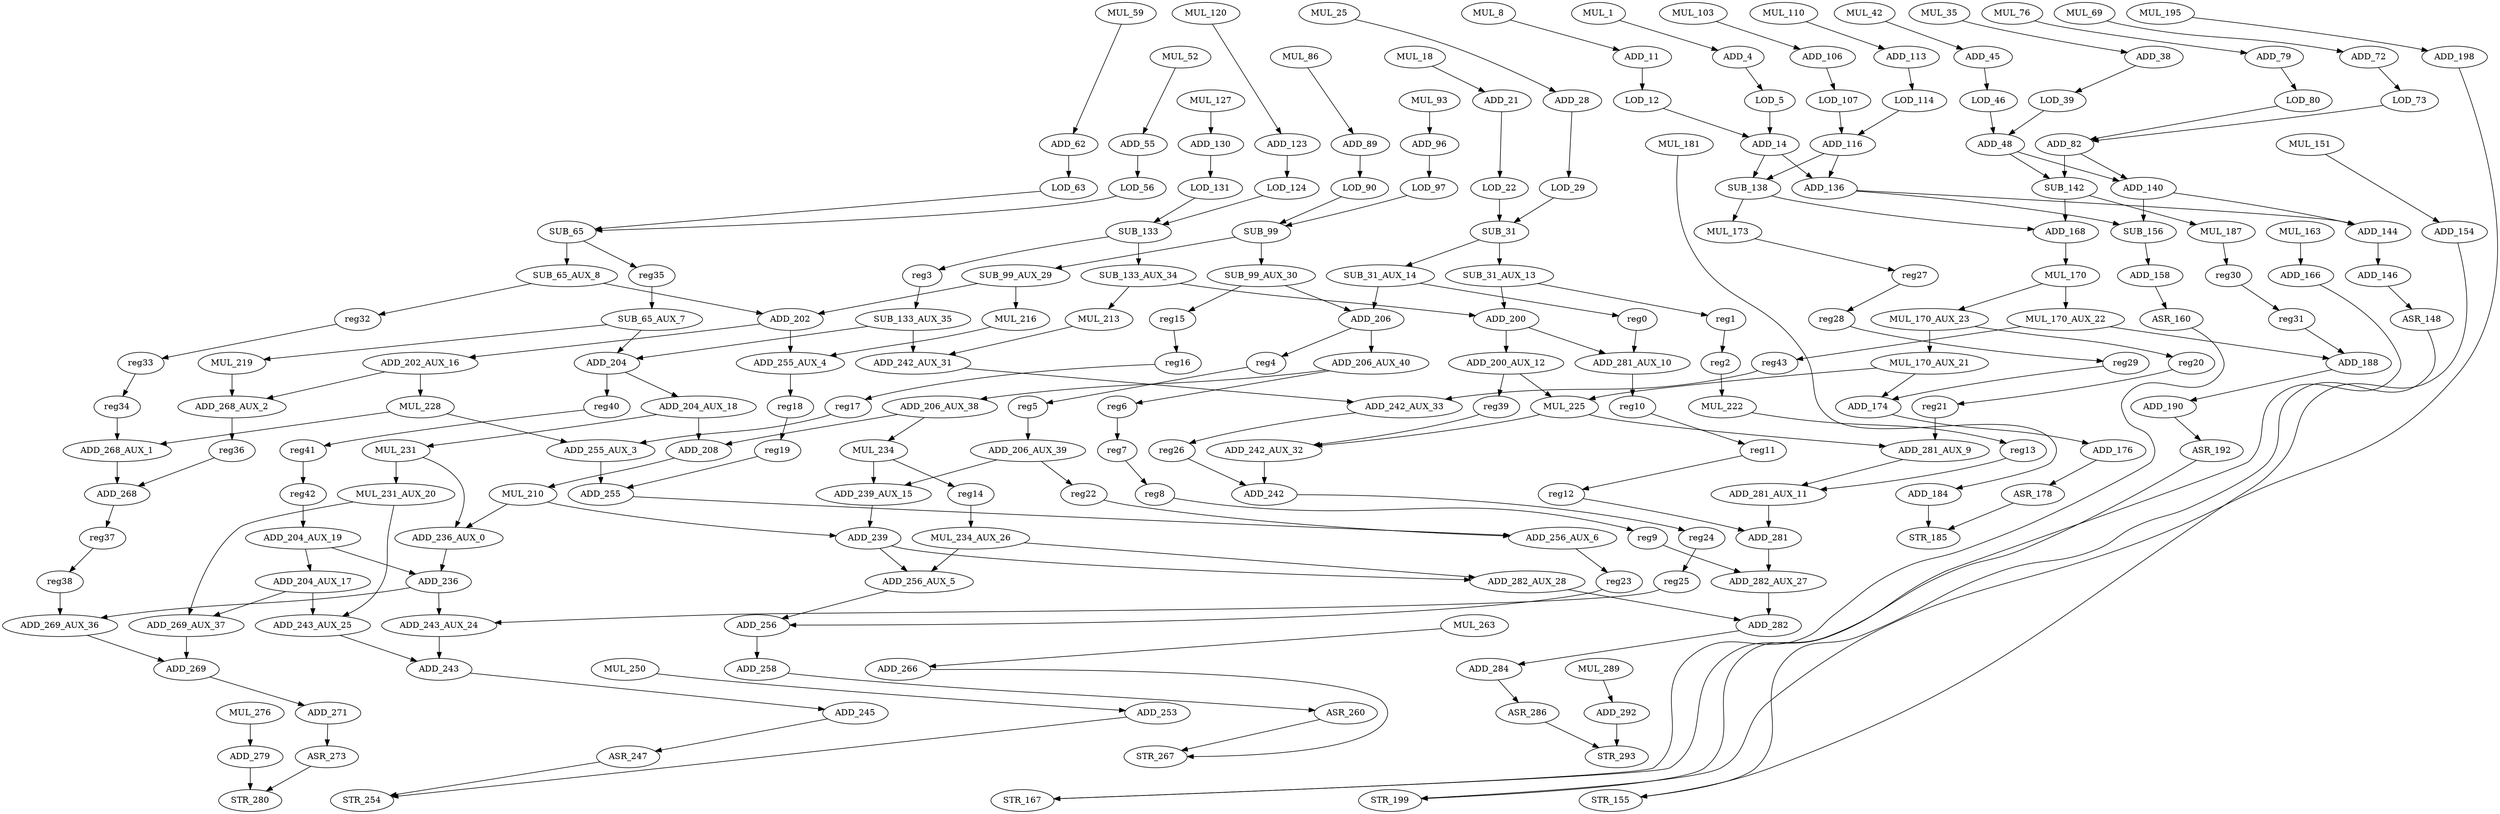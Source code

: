 digraph G {
    ADD_190;
    ASR_192;
    SUB_138;
    MUL_173;
    ADD_168;
    MUL_228;
    ADD_255_AUX_3;
    ADD_268_AUX_1;
    ADD_239_AUX_15;
    ADD_239;
    ADD_271;
    ASR_273;
    LOD_131;
    SUB_133;
    ADD_279;
    STR_280;
    ADD_255_AUX_4;
    reg18;
    ADD_256_AUX_5;
    ADD_282_AUX_28;
    LOD_12;
    ADD_14;
    ADD_284;
    ASR_286;
    SUB_133_AUX_34;
    MUL_213;
    ADD_200;
    ADD_206;
    ADD_206_AUX_40;
    reg4;
    ADD_292;
    STR_293;
    MUL_187;
    reg30;
    MUL_69;
    ADD_72;
    ADD_253;
    STR_254;
    SUB_156;
    ADD_158;
    ADD_106;
    LOD_107;
    MUL_263;
    ADD_266;
    ADD_204_AUX_18;
    ADD_208;
    MUL_231;
    SUB_133_AUX_35;
    ADD_242_AUX_31;
    ADD_204;
    SUB_31_AUX_13;
    reg1;
    LOD_63;
    SUB_65;
    MUL_225;
    ADD_242_AUX_32;
    ADD_281_AUX_9;
    ADD_28;
    LOD_29;
    ADD_202_AUX_16;
    ADD_268_AUX_2;
    ADD_146;
    ASR_148;
    SUB_99;
    SUB_99_AUX_29;
    SUB_99_AUX_30;
    MUL_25;
    ASR_260;
    STR_267;
    MUL_222;
    reg13;
    ADD_268;
    reg37;
    MUL_234;
    reg14;
    ADD_281_AUX_10;
    reg10;
    ADD_281_AUX_11;
    ADD_136;
    ADD_144;
    MUL_93;
    ADD_96;
    ADD_206_AUX_38;
    reg6;
    ADD_242;
    reg24;
    ADD_200_AUX_12;
    MUL_210;
    ADD_243_AUX_24;
    ADD_243;
    reg40;
    ADD_236_AUX_0;
    ADD_245;
    ASR_247;
    MUL_216;
    MUL_18;
    ADD_21;
    MUL_120;
    ADD_123;
    ADD_282;
    ADD_62;
    ASR_160;
    MUL_276;
    SUB_65_AUX_7;
    MUL_219;
    LOD_46;
    ADD_48;
    reg15;
    ADD_255;
    ADD_256_AUX_6;
    MUL_163;
    ADD_166;
    ADD_269;
    MUL_110;
    ADD_113;
    MUL_86;
    ADD_89;
    ADD_198;
    STR_199;
    ADD_184;
    STR_185;
    MUL_234_AUX_26;
    LOD_90;
    ADD_204_AUX_19;
    ADD_236;
    ADD_204_AUX_17;
    MUL_195;
    ADD_174;
    ADD_176;
    MUL_151;
    ADD_154;
    ASR_178;
    ADD_206_AUX_39;
    reg22;
    STR_167;
    MUL_170;
    MUL_170_AUX_23;
    MUL_170_AUX_22;
    MUL_231_AUX_20;
    LOD_97;
    MUL_127;
    ADD_130;
    ADD_269_AUX_36;
    SUB_142;
    ADD_140;
    ADD_282_AUX_27;
    ADD_82;
    reg3;
    LOD_80;
    ADD_243_AUX_25;
    MUL_42;
    ADD_45;
    ADD_269_AUX_37;
    ADD_116;
    ADD_242_AUX_33;
    reg26;
    reg23;
    SUB_31;
    ADD_202;
    ADD_4;
    LOD_5;
    LOD_39;
    MUL_52;
    ADD_55;
    LOD_124;
    MUL_289;
    SUB_65_AUX_8;
    reg32;
    ADD_256;
    MUL_59;
    STR_155;
    LOD_73;
    MUL_76;
    ADD_79;
    LOD_22;
    reg36;
    ADD_281;
    MUL_250;
    MUL_8;
    ADD_11;
    SUB_31_AUX_14;
    ADD_258;
    ADD_38;
    MUL_170_AUX_21;
    reg20;
    reg27;
    ADD_188;
    reg39;
    LOD_114;
    MUL_35;
    LOD_56;
    reg0;
    reg43;
    MUL_181;
    MUL_1;
    reg35;
    MUL_103;
    reg16;
    reg17;
    reg38;
    reg28;
    reg29;
    reg25;
    reg7;
    reg8;
    reg9;
    reg21;
    reg41;
    reg42;
    reg5;
    reg2;
    reg11;
    reg12;
    reg19;
    reg33;
    reg34;
    reg31;
    ADD_190 -> ASR_192 [weight=0];
    ASR_192 -> STR_199 [weight=0];
    SUB_138 -> MUL_173 [weight=0];
    SUB_138 -> ADD_168 [weight=0];
    MUL_173 -> reg27 [weight=0];
    ADD_168 -> MUL_170 [weight=5];
    MUL_228 -> ADD_255_AUX_3 [weight=0];
    MUL_228 -> ADD_268_AUX_1 [weight=0];
    ADD_255_AUX_3 -> ADD_255 [weight=7];
    ADD_268_AUX_1 -> ADD_268 [weight=1];
    ADD_239_AUX_15 -> ADD_239 [weight=0];
    ADD_239 -> ADD_256_AUX_5 [weight=5];
    ADD_239 -> ADD_282_AUX_28 [weight=0];
    ADD_271 -> ASR_273 [weight=0];
    ASR_273 -> STR_280 [weight=0];
    LOD_131 -> SUB_133 [weight=0];
    SUB_133 -> reg3 [weight=0];
    SUB_133 -> SUB_133_AUX_34 [weight=7];
    ADD_279 -> STR_280 [weight=1];
    ADD_255_AUX_4 -> reg18 [weight=10];
    reg18 -> reg19 [weight=0];
    ADD_256_AUX_5 -> ADD_256 [weight=0];
    ADD_282_AUX_28 -> ADD_282 [weight=2];
    LOD_12 -> ADD_14 [weight=0];
    ADD_14 -> ADD_136 [weight=3];
    ADD_14 -> SUB_138 [weight=0];
    ADD_284 -> ASR_286 [weight=0];
    ASR_286 -> STR_293 [weight=0];
    SUB_133_AUX_34 -> MUL_213 [weight=0];
    SUB_133_AUX_34 -> ADD_200 [weight=0];
    MUL_213 -> ADD_242_AUX_31 [weight=0];
    ADD_200 -> ADD_281_AUX_10 [weight=2];
    ADD_200 -> ADD_200_AUX_12 [weight=6];
    ADD_206 -> ADD_206_AUX_40 [weight=6];
    ADD_206 -> reg4 [weight=0];
    ADD_206_AUX_40 -> ADD_206_AUX_38 [weight=0];
    ADD_206_AUX_40 -> reg6 [weight=0];
    reg4 -> reg5 [weight=0];
    ADD_292 -> STR_293 [weight=1];
    MUL_187 -> reg30 [weight=0];
    reg30 -> reg31 [weight=0];
    MUL_69 -> ADD_72 [weight=0];
    ADD_72 -> LOD_73 [weight=0];
    ADD_253 -> STR_254 [weight=0];
    SUB_156 -> ADD_158 [weight=0];
    ADD_158 -> ASR_160 [weight=0];
    ADD_106 -> LOD_107 [weight=0];
    LOD_107 -> ADD_116 [weight=5];
    MUL_263 -> ADD_266 [weight=0];
    ADD_266 -> STR_267 [weight=0];
    ADD_204_AUX_18 -> ADD_208 [weight=4];
    ADD_204_AUX_18 -> MUL_231 [weight=0];
    ADD_208 -> MUL_210 [weight=1];
    MUL_231 -> ADD_236_AUX_0 [weight=0];
    MUL_231 -> MUL_231_AUX_20 [weight=3];
    SUB_133_AUX_35 -> ADD_242_AUX_31 [weight=3];
    SUB_133_AUX_35 -> ADD_204 [weight=0];
    ADD_242_AUX_31 -> ADD_242_AUX_33 [weight=0];
    ADD_204 -> ADD_204_AUX_18 [weight=1];
    ADD_204 -> reg40 [weight=10];
    SUB_31_AUX_13 -> ADD_200 [weight=0];
    SUB_31_AUX_13 -> reg1 [weight=0];
    reg1 -> reg2 [weight=0];
    LOD_63 -> SUB_65 [weight=0];
    SUB_65 -> SUB_65_AUX_8 [weight=5];
    SUB_65 -> reg35 [weight=1];
    MUL_225 -> ADD_242_AUX_32 [weight=0];
    MUL_225 -> ADD_281_AUX_9 [weight=0];
    ADD_242_AUX_32 -> ADD_242 [weight=6];
    ADD_281_AUX_9 -> ADD_281_AUX_11 [weight=0];
    ADD_28 -> LOD_29 [weight=0];
    LOD_29 -> SUB_31 [weight=3];
    ADD_202_AUX_16 -> MUL_228 [weight=2];
    ADD_202_AUX_16 -> ADD_268_AUX_2 [weight=0];
    ADD_268_AUX_2 -> reg36 [weight=5];
    ADD_146 -> ASR_148 [weight=0];
    ASR_148 -> STR_155 [weight=0];
    SUB_99 -> SUB_99_AUX_29 [weight=3];
    SUB_99 -> SUB_99_AUX_30 [weight=5];
    SUB_99_AUX_29 -> MUL_216 [weight=1];
    SUB_99_AUX_29 -> ADD_202 [weight=0];
    SUB_99_AUX_30 -> reg15 [weight=0];
    SUB_99_AUX_30 -> ADD_206 [weight=0];
    MUL_25 -> ADD_28 [weight=0];
    ASR_260 -> STR_267 [weight=0];
    MUL_222 -> reg13 [weight=0];
    reg13 -> ADD_281_AUX_11 [weight=0];
    ADD_268 -> reg37 [weight=0];
    reg37 -> reg38 [weight=0];
    MUL_234 -> reg14 [weight=0];
    MUL_234 -> ADD_239_AUX_15 [weight=1];
    reg14 -> MUL_234_AUX_26 [weight=1];
    ADD_281_AUX_10 -> reg10 [weight=9];
    reg10 -> reg11 [weight=0];
    ADD_281_AUX_11 -> ADD_281 [weight=11];
    ADD_136 -> ADD_144 [weight=0];
    ADD_136 -> SUB_156 [weight=0];
    ADD_144 -> ADD_146 [weight=5];
    MUL_93 -> ADD_96 [weight=1];
    ADD_96 -> LOD_97 [weight=0];
    ADD_206_AUX_38 -> ADD_208 [weight=0];
    ADD_206_AUX_38 -> MUL_234 [weight=0];
    reg6 -> reg7 [weight=2];
    ADD_242 -> reg24 [weight=0];
    reg24 -> reg25 [weight=0];
    ADD_200_AUX_12 -> MUL_225 [weight=2];
    ADD_200_AUX_12 -> reg39 [weight=0];
    MUL_210 -> ADD_236_AUX_0 [weight=0];
    MUL_210 -> ADD_239 [weight=0];
    ADD_243_AUX_24 -> ADD_243 [weight=3];
    ADD_243 -> ADD_245 [weight=0];
    reg40 -> reg41 [weight=0];
    ADD_236_AUX_0 -> ADD_236 [weight=1];
    ADD_245 -> ASR_247 [weight=0];
    ASR_247 -> STR_254 [weight=0];
    MUL_216 -> ADD_255_AUX_4 [weight=0];
    MUL_18 -> ADD_21 [weight=0];
    ADD_21 -> LOD_22 [weight=0];
    MUL_120 -> ADD_123 [weight=0];
    ADD_123 -> LOD_124 [weight=0];
    ADD_282 -> ADD_284 [weight=0];
    ADD_62 -> LOD_63 [weight=1];
    ASR_160 -> STR_167 [weight=0];
    MUL_276 -> ADD_279 [weight=2];
    SUB_65_AUX_7 -> MUL_219 [weight=0];
    SUB_65_AUX_7 -> ADD_204 [weight=0];
    MUL_219 -> ADD_268_AUX_2 [weight=3];
    LOD_46 -> ADD_48 [weight=4];
    ADD_48 -> SUB_142 [weight=1];
    ADD_48 -> ADD_140 [weight=0];
    reg15 -> reg16 [weight=0];
    ADD_255 -> ADD_256_AUX_6 [weight=0];
    ADD_256_AUX_6 -> reg23 [weight=1];
    MUL_163 -> ADD_166 [weight=0];
    ADD_166 -> STR_167 [weight=0];
    ADD_269 -> ADD_271 [weight=0];
    MUL_110 -> ADD_113 [weight=0];
    ADD_113 -> LOD_114 [weight=0];
    MUL_86 -> ADD_89 [weight=0];
    ADD_89 -> LOD_90 [weight=0];
    ADD_198 -> STR_199 [weight=0];
    ADD_184 -> STR_185 [weight=1];
    MUL_234_AUX_26 -> ADD_282_AUX_28 [weight=0];
    MUL_234_AUX_26 -> ADD_256_AUX_5 [weight=5];
    LOD_90 -> SUB_99 [weight=0];
    ADD_204_AUX_19 -> ADD_236 [weight=1];
    ADD_204_AUX_19 -> ADD_204_AUX_17 [weight=0];
    ADD_236 -> ADD_269_AUX_36 [weight=0];
    ADD_236 -> ADD_243_AUX_24 [weight=0];
    ADD_204_AUX_17 -> ADD_243_AUX_25 [weight=2];
    ADD_204_AUX_17 -> ADD_269_AUX_37 [weight=0];
    MUL_195 -> ADD_198 [weight=0];
    ADD_174 -> ADD_176 [weight=4];
    ADD_176 -> ASR_178 [weight=0];
    MUL_151 -> ADD_154 [weight=0];
    ADD_154 -> STR_155 [weight=0];
    ASR_178 -> STR_185 [weight=0];
    ADD_206_AUX_39 -> reg22 [weight=0];
    ADD_206_AUX_39 -> ADD_239_AUX_15 [weight=0];
    reg22 -> ADD_256_AUX_6 [weight=0];
    MUL_170 -> MUL_170_AUX_23 [weight=0];
    MUL_170 -> MUL_170_AUX_22 [weight=1];
    MUL_170_AUX_23 -> MUL_170_AUX_21 [weight=7];
    MUL_170_AUX_23 -> reg20 [weight=0];
    MUL_170_AUX_22 -> ADD_188 [weight=0];
    MUL_170_AUX_22 -> reg43 [weight=0];
    MUL_231_AUX_20 -> ADD_269_AUX_37 [weight=0];
    MUL_231_AUX_20 -> ADD_243_AUX_25 [weight=0];
    LOD_97 -> SUB_99 [weight=0];
    MUL_127 -> ADD_130 [weight=1];
    ADD_130 -> LOD_131 [weight=0];
    ADD_269_AUX_36 -> ADD_269 [weight=0];
    SUB_142 -> MUL_187 [weight=0];
    SUB_142 -> ADD_168 [weight=0];
    ADD_140 -> ADD_144 [weight=0];
    ADD_140 -> SUB_156 [weight=2];
    ADD_282_AUX_27 -> ADD_282 [weight=3];
    ADD_82 -> SUB_142 [weight=3];
    ADD_82 -> ADD_140 [weight=0];
    reg3 -> SUB_133_AUX_35 [weight=0];
    LOD_80 -> ADD_82 [weight=0];
    ADD_243_AUX_25 -> ADD_243 [weight=2];
    MUL_42 -> ADD_45 [weight=0];
    ADD_45 -> LOD_46 [weight=0];
    ADD_269_AUX_37 -> ADD_269 [weight=3];
    ADD_116 -> ADD_136 [weight=1];
    ADD_116 -> SUB_138 [weight=2];
    ADD_242_AUX_33 -> reg26 [weight=0];
    reg26 -> ADD_242 [weight=0];
    reg23 -> ADD_256 [weight=0];
    SUB_31 -> SUB_31_AUX_14 [weight=6];
    SUB_31 -> SUB_31_AUX_13 [weight=12];
    ADD_202 -> ADD_202_AUX_16 [weight=0];
    ADD_202 -> ADD_255_AUX_4 [weight=3];
    ADD_4 -> LOD_5 [weight=0];
    LOD_5 -> ADD_14 [weight=6];
    LOD_39 -> ADD_48 [weight=4];
    MUL_52 -> ADD_55 [weight=0];
    ADD_55 -> LOD_56 [weight=0];
    LOD_124 -> SUB_133 [weight=0];
    MUL_289 -> ADD_292 [weight=0];
    SUB_65_AUX_8 -> ADD_202 [weight=0];
    SUB_65_AUX_8 -> reg32 [weight=0];
    reg32 -> reg33 [weight=0];
    ADD_256 -> ADD_258 [weight=1];
    MUL_59 -> ADD_62 [weight=0];
    LOD_73 -> ADD_82 [weight=0];
    MUL_76 -> ADD_79 [weight=0];
    ADD_79 -> LOD_80 [weight=0];
    LOD_22 -> SUB_31 [weight=8];
    reg36 -> ADD_268 [weight=0];
    ADD_281 -> ADD_282_AUX_27 [weight=3];
    MUL_250 -> ADD_253 [weight=0];
    MUL_8 -> ADD_11 [weight=0];
    ADD_11 -> LOD_12 [weight=3];
    SUB_31_AUX_14 -> reg0 [weight=0];
    SUB_31_AUX_14 -> ADD_206 [weight=0];
    ADD_258 -> ASR_260 [weight=0];
    ADD_38 -> LOD_39 [weight=0];
    MUL_170_AUX_21 -> ADD_174 [weight=0];
    MUL_170_AUX_21 -> MUL_225 [weight=0];
    reg20 -> reg21 [weight=0];
    reg27 -> reg28 [weight=0];
    ADD_188 -> ADD_190 [weight=0];
    reg39 -> ADD_242_AUX_32 [weight=0];
    LOD_114 -> ADD_116 [weight=6];
    MUL_35 -> ADD_38 [weight=0];
    LOD_56 -> SUB_65 [weight=0];
    reg0 -> ADD_281_AUX_10 [weight=0];
    reg43 -> ADD_242_AUX_33 [weight=8];
    MUL_181 -> ADD_184 [weight=0];
    MUL_1 -> ADD_4 [weight=0];
    reg35 -> SUB_65_AUX_7 [weight=3];
    MUL_103 -> ADD_106 [weight=0];
    reg16 -> reg17 [weight=0];
    reg17 -> ADD_255_AUX_3 [weight=0];
    reg38 -> ADD_269_AUX_36 [weight=17];
    reg28 -> reg29 [weight=0];
    reg29 -> ADD_174 [weight=0];
    reg25 -> ADD_243_AUX_24 [weight=0];
    reg7 -> reg8 [weight=0];
    reg8 -> reg9 [weight=0];
    reg9 -> ADD_282_AUX_27 [weight=0];
    reg21 -> ADD_281_AUX_9 [weight=5];
    reg41 -> reg42 [weight=1];
    reg42 -> ADD_204_AUX_19 [weight=1];
    reg5 -> ADD_206_AUX_39 [weight=7];
    reg2 -> MUL_222 [weight=0];
    reg11 -> reg12 [weight=0];
    reg12 -> ADD_281 [weight=0];
    reg19 -> ADD_255 [weight=0];
    reg33 -> reg34 [weight=0];
    reg34 -> ADD_268_AUX_1 [weight=0];
    reg31 -> ADD_188 [weight=0];
}
